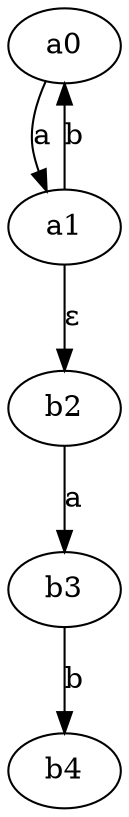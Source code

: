 digraph produit {
a0 -> a1 [label=a];
a1 -> a0 [label=b];
a1 -> b2 [label=ε];b2 -> b3 [label=a];
b3 -> b4 [label=b];
}
